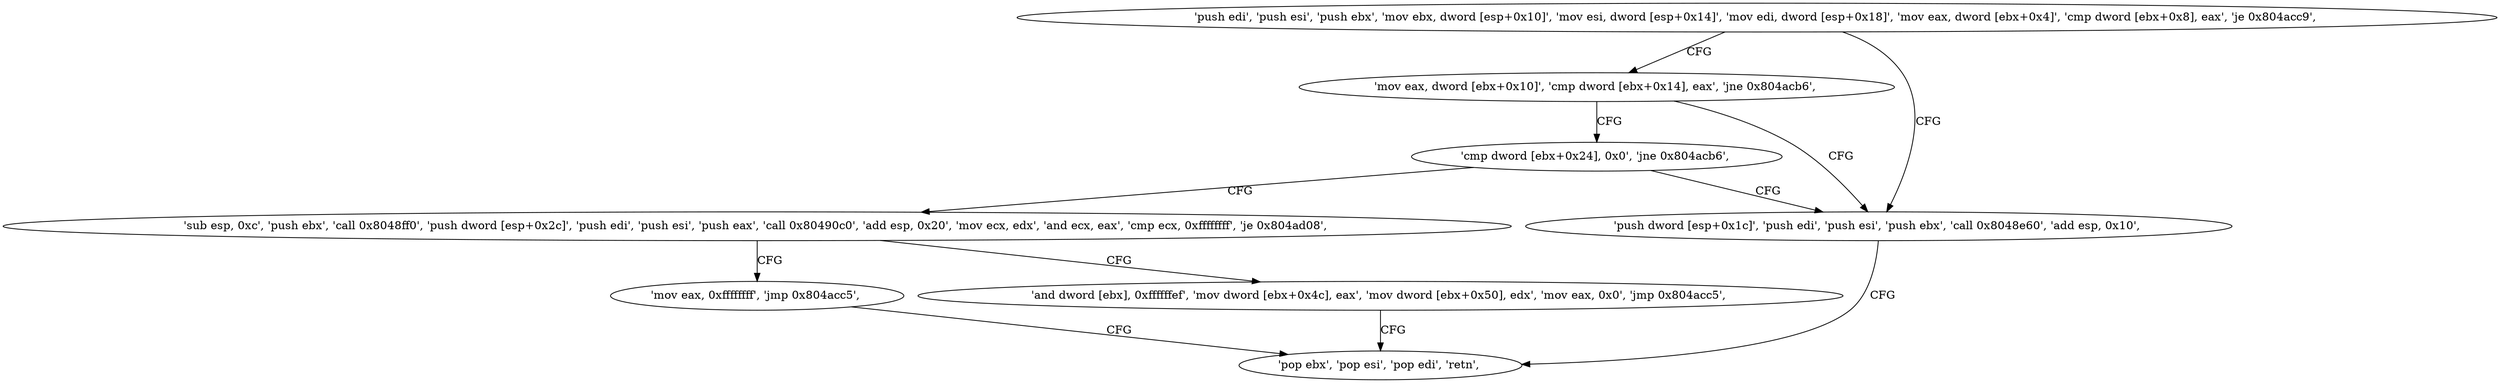 digraph "func" {
"134524063" [label = "'push edi', 'push esi', 'push ebx', 'mov ebx, dword [esp+0x10]', 'mov esi, dword [esp+0x14]', 'mov edi, dword [esp+0x18]', 'mov eax, dword [ebx+0x4]', 'cmp dword [ebx+0x8], eax', 'je 0x804acc9', " ]
"134524105" [label = "'mov eax, dword [ebx+0x10]', 'cmp dword [ebx+0x14], eax', 'jne 0x804acb6', " ]
"134524086" [label = "'push dword [esp+0x1c]', 'push edi', 'push esi', 'push ebx', 'call 0x8048e60', 'add esp, 0x10', " ]
"134524113" [label = "'cmp dword [ebx+0x24], 0x0', 'jne 0x804acb6', " ]
"134524101" [label = "'pop ebx', 'pop esi', 'pop edi', 'retn', " ]
"134524119" [label = "'sub esp, 0xc', 'push ebx', 'call 0x8048ff0', 'push dword [esp+0x2c]', 'push edi', 'push esi', 'push eax', 'call 0x80490c0', 'add esp, 0x20', 'mov ecx, edx', 'and ecx, eax', 'cmp ecx, 0xffffffff', 'je 0x804ad08', " ]
"134524168" [label = "'mov eax, 0xffffffff', 'jmp 0x804acc5', " ]
"134524152" [label = "'and dword [ebx], 0xffffffef', 'mov dword [ebx+0x4c], eax', 'mov dword [ebx+0x50], edx', 'mov eax, 0x0', 'jmp 0x804acc5', " ]
"134524063" -> "134524105" [ label = "CFG" ]
"134524063" -> "134524086" [ label = "CFG" ]
"134524105" -> "134524086" [ label = "CFG" ]
"134524105" -> "134524113" [ label = "CFG" ]
"134524086" -> "134524101" [ label = "CFG" ]
"134524113" -> "134524086" [ label = "CFG" ]
"134524113" -> "134524119" [ label = "CFG" ]
"134524119" -> "134524168" [ label = "CFG" ]
"134524119" -> "134524152" [ label = "CFG" ]
"134524168" -> "134524101" [ label = "CFG" ]
"134524152" -> "134524101" [ label = "CFG" ]
}

